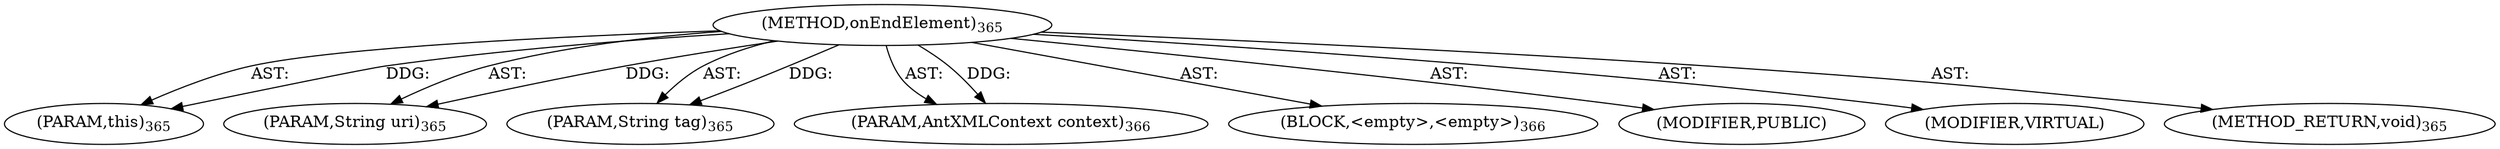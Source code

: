 digraph "onEndElement" {  
"111669149702" [label = <(METHOD,onEndElement)<SUB>365</SUB>> ]
"115964117020" [label = <(PARAM,this)<SUB>365</SUB>> ]
"115964117021" [label = <(PARAM,String uri)<SUB>365</SUB>> ]
"115964117022" [label = <(PARAM,String tag)<SUB>365</SUB>> ]
"115964117023" [label = <(PARAM,AntXMLContext context)<SUB>366</SUB>> ]
"25769803821" [label = <(BLOCK,&lt;empty&gt;,&lt;empty&gt;)<SUB>366</SUB>> ]
"133143986198" [label = <(MODIFIER,PUBLIC)> ]
"133143986199" [label = <(MODIFIER,VIRTUAL)> ]
"128849018886" [label = <(METHOD_RETURN,void)<SUB>365</SUB>> ]
  "111669149702" -> "115964117020"  [ label = "AST: "] 
  "111669149702" -> "115964117021"  [ label = "AST: "] 
  "111669149702" -> "115964117022"  [ label = "AST: "] 
  "111669149702" -> "115964117023"  [ label = "AST: "] 
  "111669149702" -> "25769803821"  [ label = "AST: "] 
  "111669149702" -> "133143986198"  [ label = "AST: "] 
  "111669149702" -> "133143986199"  [ label = "AST: "] 
  "111669149702" -> "128849018886"  [ label = "AST: "] 
  "111669149702" -> "115964117020"  [ label = "DDG: "] 
  "111669149702" -> "115964117021"  [ label = "DDG: "] 
  "111669149702" -> "115964117022"  [ label = "DDG: "] 
  "111669149702" -> "115964117023"  [ label = "DDG: "] 
}
